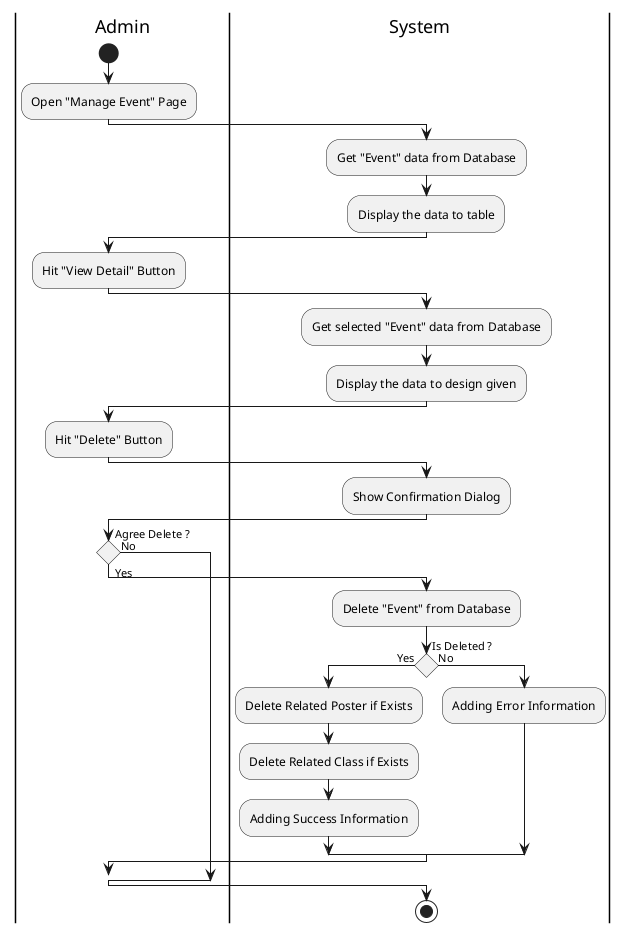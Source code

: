 @startuml DeleteEvent

skinparam ConditionEndStyle hline
skinparam conditionStyle diamond
skinparam Monochrome true
skinparam Shadowing false

|Admin|
start
:Open "Manage Event" Page;

|System|
:Get "Event" data from Database;
:Display the data to table;

|Admin|
:Hit "View Detail" Button;

|System|
:Get selected "Event" data from Database;
:Display the data to design given;

|Admin|
:Hit "Delete" Button;

|System|
:Show Confirmation Dialog;

|Admin|
if (Agree Delete ?) then (Yes)
    |System|
    :Delete "Event" from Database;
    |System|
    if (Is Deleted ?) then (Yes)
        :Delete Related Poster if Exists;
        :Delete Related Class if Exists;
        :Adding Success Information;
    else (No)
        :Adding Error Information;
    endif
else (No)
endif
stop

@enduml